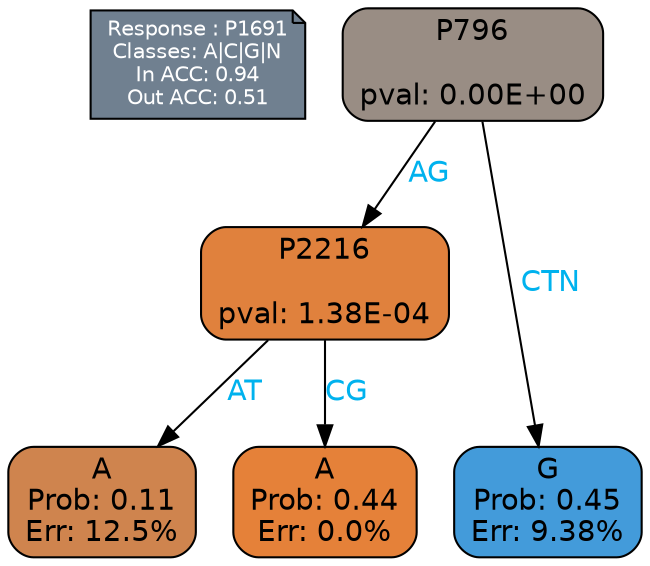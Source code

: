 digraph Tree {
node [shape=box, style="filled, rounded", color="black", fontname=helvetica] ;
graph [ranksep=equally, splines=polylines, bgcolor=transparent, dpi=600] ;
edge [fontname=helvetica] ;
LEGEND [label="Response : P1691
Classes: A|C|G|N
In ACC: 0.94
Out ACC: 0.51
",shape=note,align=left,style=filled,fillcolor="slategray",fontcolor="white",fontsize=10];1 [label="P796

pval: 0.00E+00", fillcolor="#998d84"] ;
2 [label="P2216

pval: 1.38E-04", fillcolor="#e0813d"] ;
3 [label="A
Prob: 0.11
Err: 12.5%", fillcolor="#cf844e"] ;
4 [label="A
Prob: 0.44
Err: 0.0%", fillcolor="#e58139"] ;
5 [label="G
Prob: 0.45
Err: 9.38%", fillcolor="#439bda"] ;
1 -> 2 [label="AG",fontcolor=deepskyblue2] ;
1 -> 5 [label="CTN",fontcolor=deepskyblue2] ;
2 -> 3 [label="AT",fontcolor=deepskyblue2] ;
2 -> 4 [label="CG",fontcolor=deepskyblue2] ;
{rank = same; 3;4;5;}{rank = same; LEGEND;1;}}